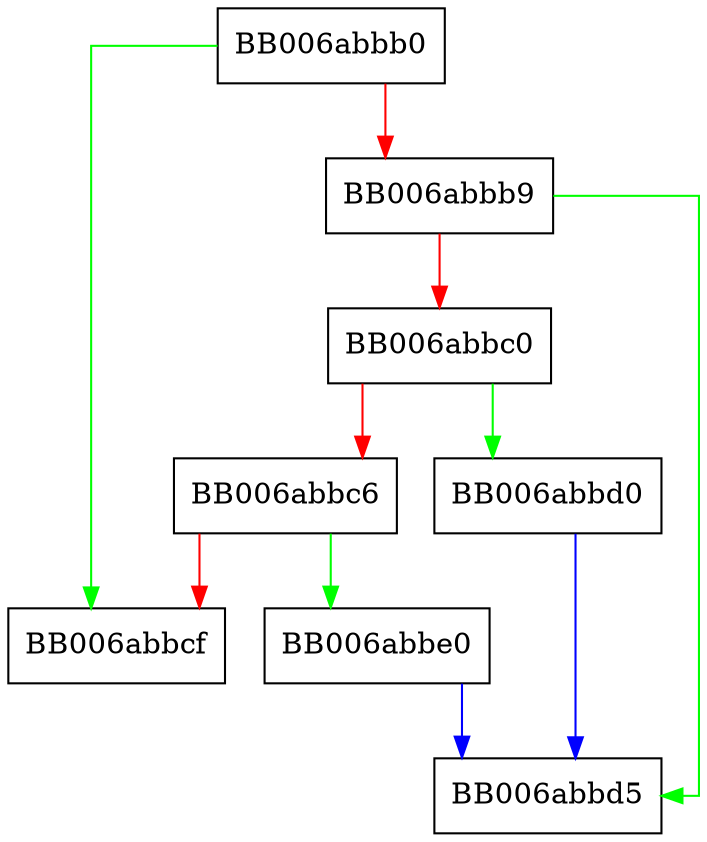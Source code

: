 digraph SubjectPublicKeyInfo_der2dh_does_selection {
  node [shape="box"];
  graph [splines=ortho];
  BB006abbb0 -> BB006abbcf [color="green"];
  BB006abbb0 -> BB006abbb9 [color="red"];
  BB006abbb9 -> BB006abbd5 [color="green"];
  BB006abbb9 -> BB006abbc0 [color="red"];
  BB006abbc0 -> BB006abbd0 [color="green"];
  BB006abbc0 -> BB006abbc6 [color="red"];
  BB006abbc6 -> BB006abbe0 [color="green"];
  BB006abbc6 -> BB006abbcf [color="red"];
  BB006abbd0 -> BB006abbd5 [color="blue"];
  BB006abbe0 -> BB006abbd5 [color="blue"];
}